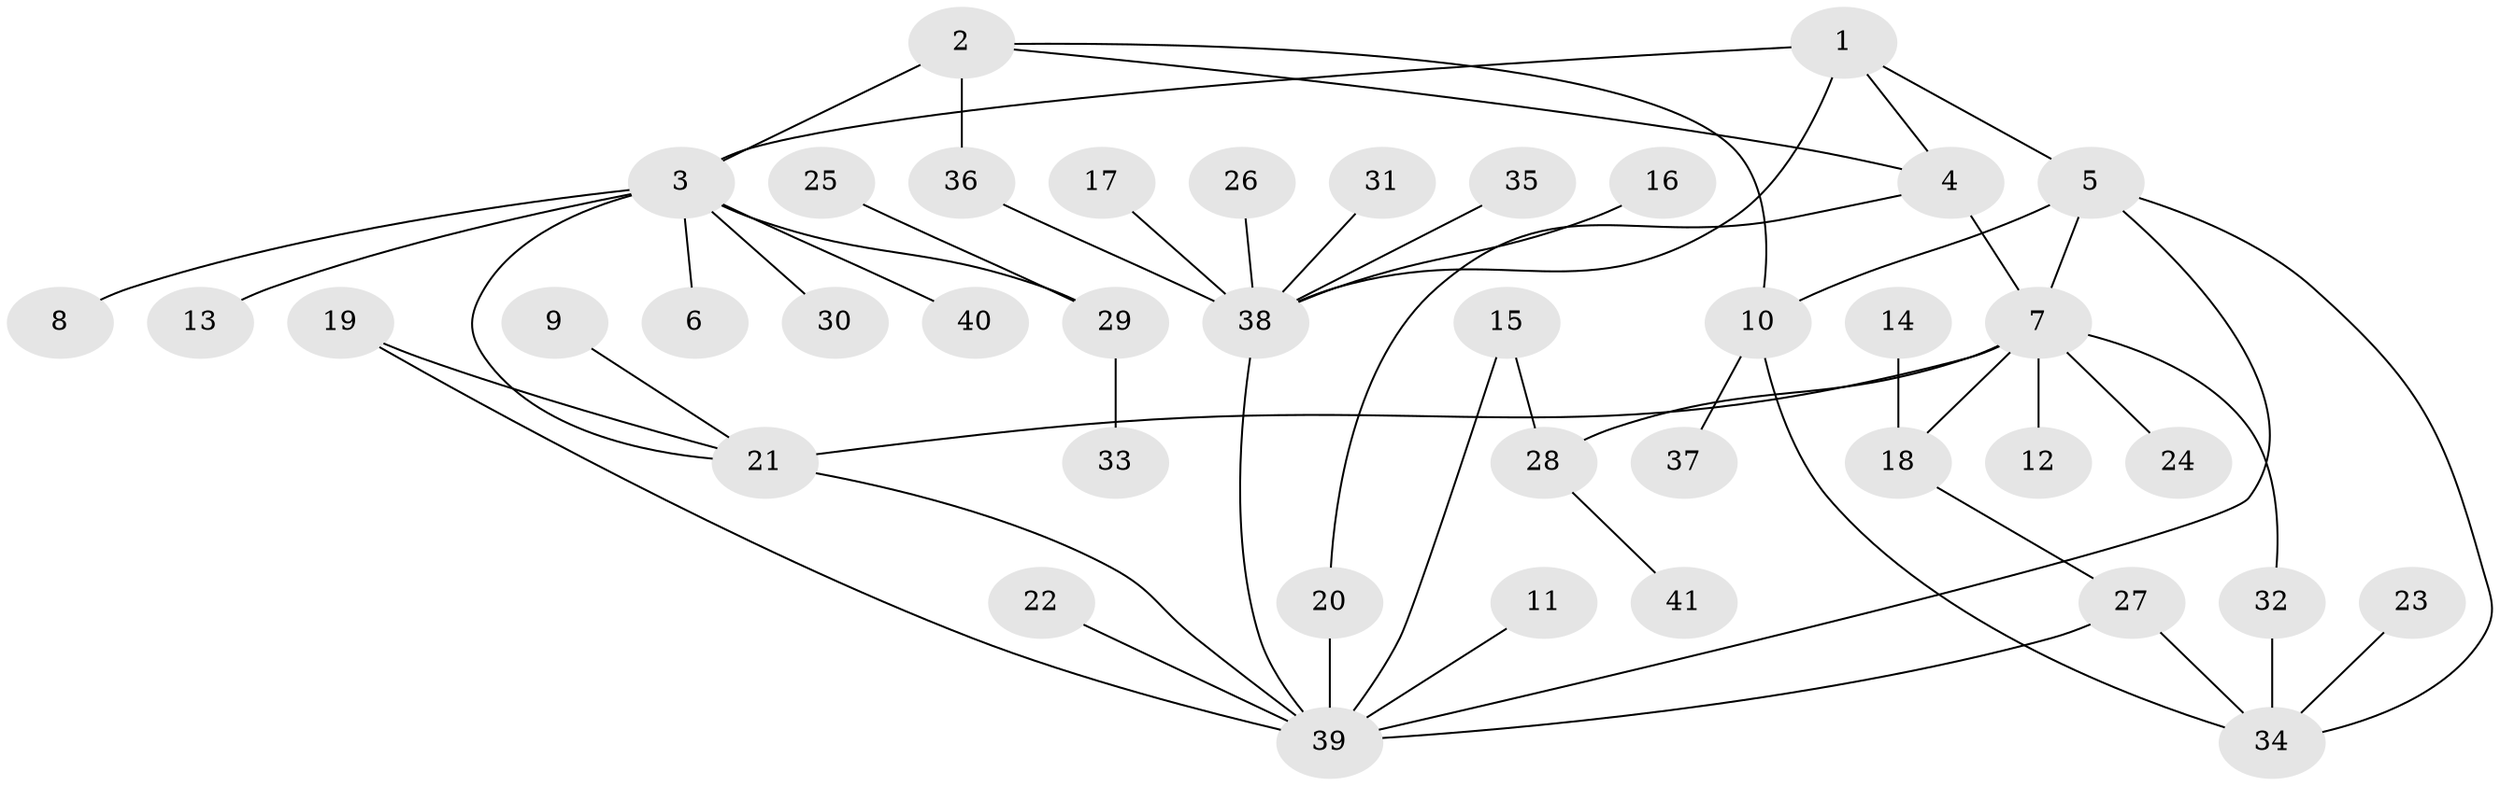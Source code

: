 // original degree distribution, {4: 0.045454545454545456, 10: 0.045454545454545456, 3: 0.12121212121212122, 5: 0.030303030303030304, 2: 0.22727272727272727, 6: 0.045454545454545456, 11: 0.015151515151515152, 1: 0.4696969696969697}
// Generated by graph-tools (version 1.1) at 2025/37/03/04/25 23:37:42]
// undirected, 41 vertices, 54 edges
graph export_dot {
  node [color=gray90,style=filled];
  1;
  2;
  3;
  4;
  5;
  6;
  7;
  8;
  9;
  10;
  11;
  12;
  13;
  14;
  15;
  16;
  17;
  18;
  19;
  20;
  21;
  22;
  23;
  24;
  25;
  26;
  27;
  28;
  29;
  30;
  31;
  32;
  33;
  34;
  35;
  36;
  37;
  38;
  39;
  40;
  41;
  1 -- 3 [weight=1.0];
  1 -- 4 [weight=1.0];
  1 -- 5 [weight=1.0];
  1 -- 38 [weight=2.0];
  2 -- 3 [weight=2.0];
  2 -- 4 [weight=1.0];
  2 -- 10 [weight=1.0];
  2 -- 36 [weight=1.0];
  3 -- 6 [weight=1.0];
  3 -- 8 [weight=1.0];
  3 -- 13 [weight=1.0];
  3 -- 21 [weight=1.0];
  3 -- 29 [weight=1.0];
  3 -- 30 [weight=1.0];
  3 -- 40 [weight=1.0];
  4 -- 7 [weight=2.0];
  4 -- 20 [weight=1.0];
  5 -- 7 [weight=1.0];
  5 -- 10 [weight=1.0];
  5 -- 34 [weight=1.0];
  5 -- 39 [weight=1.0];
  7 -- 12 [weight=1.0];
  7 -- 18 [weight=1.0];
  7 -- 21 [weight=2.0];
  7 -- 24 [weight=1.0];
  7 -- 28 [weight=1.0];
  7 -- 32 [weight=1.0];
  9 -- 21 [weight=1.0];
  10 -- 34 [weight=1.0];
  10 -- 37 [weight=1.0];
  11 -- 39 [weight=1.0];
  14 -- 18 [weight=1.0];
  15 -- 28 [weight=1.0];
  15 -- 39 [weight=1.0];
  16 -- 38 [weight=1.0];
  17 -- 38 [weight=1.0];
  18 -- 27 [weight=1.0];
  19 -- 21 [weight=1.0];
  19 -- 39 [weight=1.0];
  20 -- 39 [weight=1.0];
  21 -- 39 [weight=1.0];
  22 -- 39 [weight=1.0];
  23 -- 34 [weight=1.0];
  25 -- 29 [weight=1.0];
  26 -- 38 [weight=1.0];
  27 -- 34 [weight=1.0];
  27 -- 39 [weight=1.0];
  28 -- 41 [weight=1.0];
  29 -- 33 [weight=1.0];
  31 -- 38 [weight=1.0];
  32 -- 34 [weight=1.0];
  35 -- 38 [weight=1.0];
  36 -- 38 [weight=1.0];
  38 -- 39 [weight=1.0];
}
